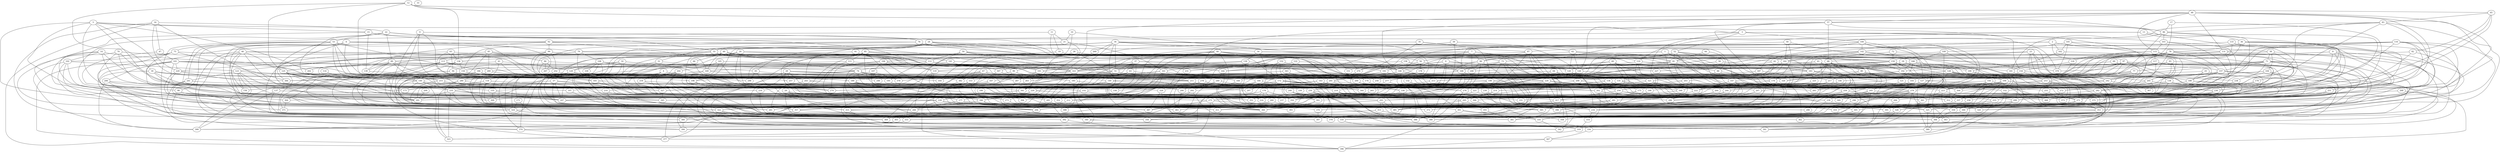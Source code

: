 strict graph "gnp_random_graph(400,0.015)" {
0;
1;
2;
3;
4;
5;
6;
7;
8;
9;
10;
11;
12;
13;
14;
15;
16;
17;
18;
19;
20;
21;
22;
23;
24;
25;
26;
27;
28;
29;
30;
31;
32;
33;
34;
35;
36;
37;
38;
39;
40;
41;
42;
43;
44;
45;
46;
47;
48;
49;
50;
51;
52;
53;
54;
55;
56;
57;
58;
59;
60;
61;
62;
63;
64;
65;
66;
67;
68;
69;
70;
71;
72;
73;
74;
75;
76;
77;
78;
79;
80;
81;
82;
83;
84;
85;
86;
87;
88;
89;
90;
91;
92;
93;
94;
95;
96;
97;
98;
99;
100;
101;
102;
103;
104;
105;
106;
107;
108;
109;
110;
111;
112;
113;
114;
115;
116;
117;
118;
119;
120;
121;
122;
123;
124;
125;
126;
127;
128;
129;
130;
131;
132;
133;
134;
135;
136;
137;
138;
139;
140;
141;
142;
143;
144;
145;
146;
147;
148;
149;
150;
151;
152;
153;
154;
155;
156;
157;
158;
159;
160;
161;
162;
163;
164;
165;
166;
167;
168;
169;
170;
171;
172;
173;
174;
175;
176;
177;
178;
179;
180;
181;
182;
183;
184;
185;
186;
187;
188;
189;
190;
191;
192;
193;
194;
195;
196;
197;
198;
199;
200;
201;
202;
203;
204;
205;
206;
207;
208;
209;
210;
211;
212;
213;
214;
215;
216;
217;
218;
219;
220;
221;
222;
223;
224;
225;
226;
227;
228;
229;
230;
231;
232;
233;
234;
235;
236;
237;
238;
239;
240;
241;
242;
243;
244;
245;
246;
247;
248;
249;
250;
251;
252;
253;
254;
255;
256;
257;
258;
259;
260;
261;
262;
263;
264;
265;
266;
267;
268;
269;
270;
271;
272;
273;
274;
275;
276;
277;
278;
279;
280;
281;
282;
283;
284;
285;
286;
287;
288;
289;
290;
291;
292;
293;
294;
295;
296;
297;
298;
299;
300;
301;
302;
303;
304;
305;
306;
307;
308;
309;
310;
311;
312;
313;
314;
315;
316;
317;
318;
319;
320;
321;
322;
323;
324;
325;
326;
327;
328;
329;
330;
331;
332;
333;
334;
335;
336;
337;
338;
339;
340;
341;
342;
343;
344;
345;
346;
347;
348;
349;
350;
351;
352;
353;
354;
355;
356;
357;
358;
359;
360;
361;
362;
363;
364;
365;
366;
367;
368;
369;
370;
371;
372;
373;
374;
375;
376;
377;
378;
379;
380;
381;
382;
383;
384;
385;
386;
387;
388;
389;
390;
391;
392;
393;
394;
395;
396;
397;
398;
399;
0 -- 304  [is_available=True, prob="0.985954578125"];
0 -- 240  [is_available=True, prob="0.854734315713"];
0 -- 149  [is_available=True, prob="0.0810237381721"];
0 -- 151  [is_available=True, prob="1.0"];
0 -- 344  [is_available=True, prob="0.071118318397"];
0 -- 157  [is_available=True, prob="0.814334876849"];
1 -- 161  [is_available=True, prob="1.0"];
1 -- 293  [is_available=True, prob="0.205286204797"];
1 -- 234  [is_available=True, prob="1.0"];
1 -- 272  [is_available=True, prob="0.323558401017"];
1 -- 56  [is_available=True, prob="0.757348092774"];
1 -- 283  [is_available=True, prob="0.545379349377"];
2 -- 97  [is_available=True, prob="1.0"];
2 -- 162  [is_available=True, prob="1.0"];
2 -- 38  [is_available=True, prob="1.0"];
2 -- 168  [is_available=True, prob="0.575069320547"];
2 -- 270  [is_available=True, prob="0.218654364746"];
2 -- 310  [is_available=True, prob="0.886613507116"];
2 -- 88  [is_available=True, prob="0.487650475668"];
3 -- 100  [is_available=True, prob="0.654012836291"];
3 -- 103  [is_available=True, prob="0.29594562505"];
3 -- 274  [is_available=True, prob="0.862348009302"];
3 -- 52  [is_available=True, prob="0.621985541111"];
3 -- 212  [is_available=True, prob="0.0109280285533"];
3 -- 92  [is_available=True, prob="0.585950263199"];
4 -- 357  [is_available=True, prob="1.0"];
4 -- 300  [is_available=True, prob="0.663524168804"];
4 -- 399  [is_available=True, prob="0.650767049303"];
4 -- 370  [is_available=True, prob="0.71680995902"];
4 -- 275  [is_available=True, prob="0.777450846242"];
4 -- 149  [is_available=True, prob="0.103066518229"];
4 -- 247  [is_available=True, prob="0.213132804044"];
4 -- 218  [is_available=True, prob="1.0"];
5 -- 261  [is_available=True, prob="1.0"];
5 -- 327  [is_available=True, prob="1.0"];
5 -- 298  [is_available=True, prob="0.00627736321866"];
5 -- 15  [is_available=True, prob="0.924592325552"];
5 -- 381  [is_available=True, prob="0.890597402011"];
5 -- 154  [is_available=True, prob="0.283160990367"];
5 -- 346  [is_available=True, prob="1.0"];
5 -- 202  [is_available=True, prob="0.751921034693"];
6 -- 98  [is_available=True, prob="0.327780069472"];
6 -- 163  [is_available=True, prob="0.81003996847"];
6 -- 201  [is_available=True, prob="0.817296061639"];
6 -- 267  [is_available=True, prob="0.639736817167"];
6 -- 79  [is_available=True, prob="0.777382970566"];
6 -- 247  [is_available=True, prob="1.0"];
6 -- 156  [is_available=True, prob="0.780201802154"];
6 -- 221  [is_available=True, prob="0.02424781107"];
7 -- 96  [is_available=True, prob="0.148919980302"];
7 -- 290  [is_available=True, prob="0.961729606203"];
7 -- 298  [is_available=True, prob="0.5758103405"];
7 -- 395  [is_available=True, prob="0.259316913279"];
7 -- 213  [is_available=True, prob="1.0"];
7 -- 248  [is_available=True, prob="0.986483751795"];
7 -- 317  [is_available=True, prob="0.373127064558"];
8 -- 353  [is_available=True, prob="1.0"];
8 -- 73  [is_available=True, prob="1.0"];
8 -- 42  [is_available=True, prob="0.960033212081"];
8 -- 373  [is_available=True, prob="1.0"];
8 -- 282  [is_available=True, prob="0.639896981807"];
8 -- 251  [is_available=True, prob="0.910032485209"];
9 -- 196  [is_available=True, prob="1.0"];
9 -- 291  [is_available=True, prob="0.634746046101"];
9 -- 76  [is_available=True, prob="0.546925253522"];
9 -- 165  [is_available=True, prob="1.0"];
9 -- 301  [is_available=True, prob="0.950213073317"];
10 -- 332  [is_available=True, prob="1.0"];
10 -- 21  [is_available=True, prob="0.0326185026264"];
10 -- 247  [is_available=True, prob="0.650060292349"];
11 -- 19  [is_available=True, prob="1.0"];
11 -- 21  [is_available=True, prob="0.77348438782"];
11 -- 374  [is_available=True, prob="0.373096239259"];
11 -- 151  [is_available=True, prob="0.169545046343"];
12 -- 65  [is_available=True, prob="0.252748512674"];
12 -- 136  [is_available=True, prob="1.0"];
12 -- 170  [is_available=True, prob="0.206754319841"];
12 -- 86  [is_available=True, prob="1.0"];
12 -- 125  [is_available=True, prob="1.0"];
12 -- 30  [is_available=True, prob="0.580599944125"];
13 -- 272  [is_available=True, prob="0.807755874829"];
13 -- 74  [is_available=True, prob="0.657571697339"];
13 -- 36  [is_available=True, prob="0.949796608632"];
13 -- 110  [is_available=True, prob="1.0"];
14 -- 386  [is_available=True, prob="0.059994318977"];
14 -- 102  [is_available=True, prob="0.259689101323"];
14 -- 173  [is_available=True, prob="0.109334708033"];
14 -- 274  [is_available=True, prob="0.666238099661"];
14 -- 215  [is_available=True, prob="0.258420399005"];
14 -- 383  [is_available=True, prob="0.0640733195524"];
15 -- 379  [is_available=True, prob="0.996659204072"];
15 -- 388  [is_available=True, prob="0.524984888152"];
15 -- 139  [is_available=True, prob="0.724908998522"];
15 -- 92  [is_available=True, prob="0.733251516835"];
16 -- 229  [is_available=True, prob="0.365592427185"];
16 -- 392  [is_available=True, prob="0.834243519757"];
16 -- 396  [is_available=True, prob="0.27929890631"];
16 -- 47  [is_available=True, prob="0.324572956496"];
16 -- 274  [is_available=True, prob="0.0118410827699"];
16 -- 22  [is_available=True, prob="0.495547217271"];
17 -- 326  [is_available=True, prob="0.136156298159"];
17 -- 86  [is_available=True, prob="0.54222100566"];
17 -- 349  [is_available=True, prob="0.731058883753"];
18 -- 128  [is_available=True, prob="0.372845082014"];
18 -- 227  [is_available=True, prob="0.619372810796"];
18 -- 388  [is_available=True, prob="0.196231211184"];
18 -- 169  [is_available=True, prob="0.311961330006"];
18 -- 333  [is_available=True, prob="0.0849313174915"];
18 -- 51  [is_available=True, prob="0.494841610539"];
19 -- 106  [is_available=True, prob="0.901199996519"];
19 -- 159  [is_available=True, prob="0.953225062769"];
20 -- 290  [is_available=True, prob="1.0"];
20 -- 199  [is_available=True, prob="1.0"];
20 -- 136  [is_available=True, prob="0.405532497083"];
20 -- 397  [is_available=True, prob="0.999617912596"];
20 -- 274  [is_available=True, prob="0.0349689124308"];
20 -- 184  [is_available=True, prob="0.963410305737"];
21 -- 271  [is_available=True, prob="0.0324921486989"];
21 -- 161  [is_available=True, prob="0.712055697063"];
21 -- 55  [is_available=True, prob="0.789940958781"];
22 -- 192  [is_available=True, prob="0.858132052803"];
22 -- 325  [is_available=True, prob="1.0"];
22 -- 140  [is_available=True, prob="0.983556714225"];
22 -- 53  [is_available=True, prob="0.384060960786"];
22 -- 55  [is_available=True, prob="0.346283830344"];
22 -- 89  [is_available=True, prob="0.255796039415"];
22 -- 90  [is_available=True, prob="0.862475451876"];
23 -- 68  [is_available=True, prob="0.529304024014"];
23 -- 389  [is_available=True, prob="1.0"];
23 -- 234  [is_available=True, prob="0.0314041579107"];
23 -- 398  [is_available=True, prob="0.443180501225"];
23 -- 81  [is_available=True, prob="1.0"];
23 -- 242  [is_available=True, prob="0.519675619773"];
24 -- 192  [is_available=True, prob="0.287463486181"];
24 -- 200  [is_available=True, prob="1.0"];
24 -- 365  [is_available=True, prob="0.368598424638"];
24 -- 208  [is_available=True, prob="0.816758708567"];
24 -- 55  [is_available=True, prob="0.454329162137"];
24 -- 155  [is_available=True, prob="0.493128138533"];
24 -- 31  [is_available=True, prob="1.0"];
25 -- 396  [is_available=True, prob="0.315678053749"];
25 -- 211  [is_available=True, prob="0.856210609311"];
25 -- 188  [is_available=True, prob="0.198701150303"];
25 -- 205  [is_available=True, prob="0.797515911415"];
26 -- 56  [is_available=True, prob="1.0"];
26 -- 369  [is_available=True, prob="0.381270279648"];
26 -- 354  [is_available=True, prob="0.493620592896"];
26 -- 293  [is_available=True, prob="0.506350469286"];
26 -- 382  [is_available=True, prob="0.77003215947"];
27 -- 224  [is_available=True, prob="0.408141591782"];
27 -- 294  [is_available=True, prob="0.536747182382"];
27 -- 173  [is_available=True, prob="0.68871787135"];
27 -- 230  [is_available=True, prob="0.977492679608"];
27 -- 247  [is_available=True, prob="0.65805430695"];
28 -- 257  [is_available=True, prob="0.35867161066"];
28 -- 387  [is_available=True, prob="0.82776331181"];
28 -- 389  [is_available=True, prob="0.184642014307"];
28 -- 232  [is_available=True, prob="0.707854968658"];
28 -- 278  [is_available=True, prob="1.0"];
28 -- 376  [is_available=True, prob="0.481702527493"];
28 -- 377  [is_available=True, prob="0.718700805681"];
29 -- 372  [is_available=True, prob="1.0"];
29 -- 356  [is_available=True, prob="1.0"];
29 -- 293  [is_available=True, prob="0.917425764076"];
29 -- 333  [is_available=True, prob="0.439542606181"];
30 -- 384  [is_available=True, prob="0.782733978052"];
30 -- 228  [is_available=True, prob="0.937429063494"];
30 -- 297  [is_available=True, prob="0.3937421757"];
30 -- 246  [is_available=True, prob="0.6555760827"];
30 -- 380  [is_available=True, prob="0.461300567692"];
31 -- 356  [is_available=True, prob="0.116370281487"];
31 -- 74  [is_available=True, prob="0.761018754352"];
31 -- 324  [is_available=True, prob="0.510430682308"];
32 -- 384  [is_available=True, prob="1.0"];
32 -- 387  [is_available=True, prob="0.349883999069"];
32 -- 252  [is_available=True, prob="1.0"];
32 -- 51  [is_available=True, prob="0.775352497204"];
32 -- 380  [is_available=True, prob="0.16867948143"];
32 -- 253  [is_available=True, prob="1.0"];
32 -- 94  [is_available=True, prob="0.26222627452"];
34 -- 163  [is_available=True, prob="0.07885463054"];
34 -- 147  [is_available=True, prob="0.0476821071193"];
34 -- 269  [is_available=True, prob="1.0"];
34 -- 366  [is_available=True, prob="0.786239110352"];
34 -- 79  [is_available=True, prob="0.131649259625"];
34 -- 242  [is_available=True, prob="0.0467920864791"];
34 -- 51  [is_available=True, prob="0.205127337611"];
34 -- 54  [is_available=True, prob="0.881177369306"];
34 -- 312  [is_available=True, prob="0.67060747704"];
34 -- 196  [is_available=True, prob="1.0"];
34 -- 126  [is_available=True, prob="0.915479136787"];
34 -- 95  [is_available=True, prob="0.0239563037069"];
35 -- 90  [is_available=True, prob="1.0"];
35 -- 131  [is_available=True, prob="0.395712431738"];
35 -- 357  [is_available=True, prob="0.263544179082"];
35 -- 198  [is_available=True, prob="0.618099367423"];
36 -- 256  [is_available=True, prob="0.296452368018"];
36 -- 78  [is_available=True, prob="0.210322135594"];
36 -- 368  [is_available=True, prob="0.280575477396"];
36 -- 337  [is_available=True, prob="0.10343445697"];
36 -- 381  [is_available=True, prob="0.14219983623"];
37 -- 227  [is_available=True, prob="0.0713655857508"];
37 -- 163  [is_available=True, prob="0.376951397117"];
37 -- 134  [is_available=True, prob="0.143481933047"];
37 -- 43  [is_available=True, prob="1.0"];
37 -- 306  [is_available=True, prob="1.0"];
37 -- 51  [is_available=True, prob="0.78855832189"];
37 -- 181  [is_available=True, prob="0.420987805166"];
37 -- 285  [is_available=True, prob="0.734199249396"];
38 -- 358  [is_available=True, prob="0.444103058577"];
38 -- 199  [is_available=True, prob="0.252186181012"];
38 -- 104  [is_available=True, prob="0.0383665211549"];
38 -- 71  [is_available=True, prob="1.0"];
38 -- 179  [is_available=True, prob="0.884265285021"];
39 -- 185  [is_available=True, prob="1.0"];
39 -- 62  [is_available=True, prob="0.394067182805"];
39 -- 265  [is_available=True, prob="0.956158607407"];
40 -- 294  [is_available=True, prob="0.544964365254"];
40 -- 360  [is_available=True, prob="0.475895703055"];
40 -- 329  [is_available=True, prob="0.478740927639"];
40 -- 42  [is_available=True, prob="1.0"];
40 -- 338  [is_available=True, prob="0.0960633853369"];
40 -- 174  [is_available=True, prob="0.690681860899"];
40 -- 81  [is_available=True, prob="0.474010295706"];
40 -- 306  [is_available=True, prob="0.308287065378"];
40 -- 247  [is_available=True, prob="0.387562880506"];
40 -- 346  [is_available=True, prob="0.742424912297"];
41 -- 280  [is_available=True, prob="1.0"];
41 -- 129  [is_available=True, prob="0.836416113928"];
41 -- 352  [is_available=True, prob="0.57187314419"];
41 -- 263  [is_available=True, prob="0.271991810897"];
42 -- 337  [is_available=True, prob="0.916536605297"];
42 -- 208  [is_available=True, prob="0.471175054699"];
42 -- 277  [is_available=True, prob="1.0"];
42 -- 168  [is_available=True, prob="0.954391478507"];
43 -- 365  [is_available=True, prob="0.349074014717"];
43 -- 203  [is_available=True, prob="1.0"];
43 -- 340  [is_available=True, prob="0.856888174595"];
43 -- 285  [is_available=True, prob="1.0"];
44 -- 88  [is_available=True, prob="0.998875462108"];
44 -- 81  [is_available=True, prob="1.0"];
45 -- 88  [is_available=True, prob="0.495595987131"];
45 -- 289  [is_available=True, prob="0.93243107799"];
45 -- 123  [is_available=True, prob="0.347861266276"];
45 -- 84  [is_available=True, prob="1.0"];
45 -- 291  [is_available=True, prob="0.608930604571"];
46 -- 322  [is_available=True, prob="0.235102222703"];
46 -- 356  [is_available=True, prob="0.604586588306"];
46 -- 170  [is_available=True, prob="0.906563650131"];
46 -- 110  [is_available=True, prob="1.0"];
46 -- 398  [is_available=True, prob="1.0"];
46 -- 125  [is_available=True, prob="0.522686202426"];
46 -- 318  [is_available=True, prob="0.247015077351"];
46 -- 319  [is_available=True, prob="0.135082863263"];
47 -- 98  [is_available=True, prob="0.214975525035"];
47 -- 101  [is_available=True, prob="0.24788816987"];
48 -- 131  [is_available=True, prob="1.0"];
48 -- 328  [is_available=True, prob="0.793363897516"];
48 -- 233  [is_available=True, prob="0.412125162238"];
48 -- 366  [is_available=True, prob="1.0"];
48 -- 115  [is_available=True, prob="0.794641052456"];
48 -- 148  [is_available=True, prob="0.785488423108"];
48 -- 341  [is_available=True, prob="0.605757349522"];
48 -- 57  [is_available=True, prob="0.329523592324"];
49 -- 66  [is_available=True, prob="0.620133116575"];
49 -- 374  [is_available=True, prob="1.0"];
49 -- 326  [is_available=True, prob="0.802855914892"];
49 -- 169  [is_available=True, prob="1.0"];
49 -- 74  [is_available=True, prob="0.236813247016"];
49 -- 182  [is_available=True, prob="0.0188479039864"];
49 -- 220  [is_available=True, prob="0.875604087943"];
50 -- 170  [is_available=True, prob="1.0"];
50 -- 182  [is_available=True, prob="0.17818368016"];
50 -- 166  [is_available=True, prob="0.86444477166"];
50 -- 87  [is_available=True, prob="0.526146402946"];
51 -- 160  [is_available=True, prob="0.599356965184"];
51 -- 197  [is_available=True, prob="0.254584673127"];
51 -- 263  [is_available=True, prob="1.0"];
51 -- 201  [is_available=True, prob="0.0435573787156"];
52 -- 256  [is_available=True, prob="0.723327251494"];
52 -- 290  [is_available=True, prob="0.797878398463"];
52 -- 326  [is_available=True, prob="0.174393260545"];
52 -- 360  [is_available=True, prob="0.0316234611863"];
52 -- 365  [is_available=True, prob="0.00810532354662"];
52 -- 81  [is_available=True, prob="1.0"];
52 -- 213  [is_available=True, prob="1.0"];
52 -- 183  [is_available=True, prob="1.0"];
53 -- 326  [is_available=True, prob="0.889819246595"];
53 -- 75  [is_available=True, prob="0.705597364202"];
53 -- 241  [is_available=True, prob="1.0"];
53 -- 338  [is_available=True, prob="0.759426144409"];
53 -- 150  [is_available=True, prob="0.632170735827"];
53 -- 280  [is_available=True, prob="0.704919812141"];
53 -- 217  [is_available=True, prob="0.726266650542"];
53 -- 190  [is_available=True, prob="0.233772172634"];
53 -- 287  [is_available=True, prob="1.0"];
54 -- 224  [is_available=True, prob="1.0"];
54 -- 379  [is_available=True, prob="0.34624559128"];
54 -- 130  [is_available=True, prob="0.415064662371"];
54 -- 270  [is_available=True, prob="1.0"];
55 -- 182  [is_available=True, prob="0.390422539065"];
55 -- 307  [is_available=True, prob="0.453555374683"];
55 -- 171  [is_available=True, prob="0.161617836275"];
55 -- 211  [is_available=True, prob="0.0497669307169"];
55 -- 119  [is_available=True, prob="0.19804983324"];
55 -- 89  [is_available=True, prob="0.42595632146"];
55 -- 125  [is_available=True, prob="0.570921672808"];
55 -- 229  [is_available=True, prob="0.908821369271"];
56 -- 168  [is_available=True, prob="0.80962269194"];
56 -- 178  [is_available=True, prob="1.0"];
56 -- 143  [is_available=True, prob="0.936479640882"];
57 -- 68  [is_available=True, prob="0.740463314159"];
57 -- 278  [is_available=True, prob="0.254551019112"];
57 -- 170  [is_available=True, prob="1.0"];
57 -- 86  [is_available=True, prob="1.0"];
57 -- 126  [is_available=True, prob="1.0"];
57 -- 223  [is_available=True, prob="0.44190477056"];
58 -- 174  [is_available=True, prob="0.03119108911"];
58 -- 183  [is_available=True, prob="0.64702927701"];
59 -- 112  [is_available=True, prob="0.175227158751"];
59 -- 256  [is_available=True, prob="0.00721537507311"];
59 -- 266  [is_available=True, prob="0.965798655006"];
59 -- 163  [is_available=True, prob="0.754983838904"];
59 -- 211  [is_available=True, prob="0.042927985631"];
60 -- 262  [is_available=True, prob="0.724285203106"];
60 -- 295  [is_available=True, prob="1.0"];
60 -- 277  [is_available=True, prob="0.985163501133"];
60 -- 120  [is_available=True, prob="0.773135589525"];
60 -- 346  [is_available=True, prob="0.892056565088"];
60 -- 381  [is_available=True, prob="0.763794992343"];
60 -- 222  [is_available=True, prob="1.0"];
61 -- 291  [is_available=True, prob="0.628882107429"];
61 -- 230  [is_available=True, prob="1.0"];
61 -- 361  [is_available=True, prob="0.362333601045"];
61 -- 119  [is_available=True, prob="0.754312978979"];
61 -- 376  [is_available=True, prob="1.0"];
61 -- 283  [is_available=True, prob="0.751157147178"];
62 -- 81  [is_available=True, prob="0.675918950994"];
62 -- 147  [is_available=True, prob="1.0"];
62 -- 120  [is_available=True, prob="0.00490803744502"];
62 -- 153  [is_available=True, prob="1.0"];
62 -- 126  [is_available=True, prob="0.214356606523"];
63 -- 136  [is_available=True, prob="0.78597660078"];
63 -- 73  [is_available=True, prob="0.931966053974"];
63 -- 388  [is_available=True, prob="0.916210394068"];
63 -- 286  [is_available=True, prob="0.0796635198623"];
63 -- 94  [is_available=True, prob="0.551438614752"];
64 -- 337  [is_available=True, prob="0.347695769681"];
64 -- 221  [is_available=True, prob="1.0"];
64 -- 348  [is_available=True, prob="0.513854892546"];
64 -- 173  [is_available=True, prob="0.317062102153"];
64 -- 127  [is_available=True, prob="0.0179688214789"];
65 -- 236  [is_available=True, prob="0.282897824965"];
65 -- 82  [is_available=True, prob="0.538651864675"];
65 -- 83  [is_available=True, prob="1.0"];
65 -- 284  [is_available=True, prob="0.662829804666"];
66 -- 243  [is_available=True, prob="1.0"];
67 -- 354  [is_available=True, prob="0.711408352326"];
67 -- 291  [is_available=True, prob="0.00531297447495"];
67 -- 331  [is_available=True, prob="0.253130704245"];
67 -- 387  [is_available=True, prob="0.779894706741"];
67 -- 184  [is_available=True, prob="0.0929516751616"];
67 -- 153  [is_available=True, prob="0.264101639698"];
67 -- 382  [is_available=True, prob="0.743925182637"];
68 -- 224  [is_available=True, prob="0.0670949147813"];
68 -- 235  [is_available=True, prob="0.457646767142"];
68 -- 200  [is_available=True, prob="0.926649477842"];
68 -- 80  [is_available=True, prob="0.0307365503359"];
68 -- 306  [is_available=True, prob="1.0"];
68 -- 217  [is_available=True, prob="0.0410775569505"];
68 -- 318  [is_available=True, prob="1.0"];
69 -- 248  [is_available=True, prob="0.0600322517081"];
69 -- 361  [is_available=True, prob="0.455283844109"];
69 -- 242  [is_available=True, prob="0.944613942258"];
70 -- 112  [is_available=True, prob="1.0"];
70 -- 232  [is_available=True, prob="0.712547792099"];
70 -- 322  [is_available=True, prob="0.041094922167"];
70 -- 155  [is_available=True, prob="0.935461585079"];
70 -- 345  [is_available=True, prob="0.274908318415"];
71 -- 320  [is_available=True, prob="0.399137351391"];
71 -- 289  [is_available=True, prob="1.0"];
71 -- 356  [is_available=True, prob="0.811680297885"];
71 -- 332  [is_available=True, prob="0.438669231855"];
71 -- 300  [is_available=True, prob="0.624425411279"];
71 -- 77  [is_available=True, prob="1.0"];
71 -- 157  [is_available=True, prob="1.0"];
71 -- 312  [is_available=True, prob="0.303853667744"];
71 -- 253  [is_available=True, prob="0.428475081656"];
72 -- 183  [is_available=True, prob="0.114458636986"];
72 -- 254  [is_available=True, prob="1.0"];
72 -- 159  [is_available=True, prob="0.0228026708267"];
73 -- 386  [is_available=True, prob="0.0480603756485"];
73 -- 387  [is_available=True, prob="0.631078753961"];
73 -- 198  [is_available=True, prob="0.268159013334"];
73 -- 168  [is_available=True, prob="1.0"];
73 -- 248  [is_available=True, prob="0.568514612472"];
73 -- 381  [is_available=True, prob="0.0181467130969"];
74 -- 354  [is_available=True, prob="0.0237223513584"];
74 -- 195  [is_available=True, prob="0.0291055743463"];
74 -- 196  [is_available=True, prob="0.158054714034"];
74 -- 294  [is_available=True, prob="1.0"];
74 -- 398  [is_available=True, prob="0.714345366975"];
74 -- 208  [is_available=True, prob="0.17496349363"];
74 -- 242  [is_available=True, prob="0.266573239973"];
74 -- 250  [is_available=True, prob="0.00956342421514"];
75 -- 384  [is_available=True, prob="1.0"];
75 -- 102  [is_available=True, prob="0.76442657781"];
75 -- 239  [is_available=True, prob="0.741367487478"];
75 -- 183  [is_available=True, prob="1.0"];
75 -- 383  [is_available=True, prob="0.165135736925"];
76 -- 120  [is_available=True, prob="1.0"];
76 -- 316  [is_available=True, prob="0.0490307749017"];
76 -- 150  [is_available=True, prob="1.0"];
76 -- 87  [is_available=True, prob="0.19337231287"];
77 -- 316  [is_available=True, prob="1.0"];
77 -- 170  [is_available=True, prob="0.351795446652"];
77 -- 172  [is_available=True, prob="0.788195036346"];
78 -- 96  [is_available=True, prob="0.355596526236"];
78 -- 165  [is_available=True, prob="0.457304729206"];
78 -- 134  [is_available=True, prob="0.249148774872"];
78 -- 242  [is_available=True, prob="0.634450729658"];
78 -- 292  [is_available=True, prob="0.360077569052"];
78 -- 378  [is_available=True, prob="0.481703177446"];
78 -- 157  [is_available=True, prob="0.998519299392"];
78 -- 126  [is_available=True, prob="0.566114047439"];
79 -- 198  [is_available=True, prob="0.968961894502"];
79 -- 108  [is_available=True, prob="0.843231752757"];
79 -- 113  [is_available=True, prob="0.454593220508"];
79 -- 371  [is_available=True, prob="0.426098557089"];
79 -- 248  [is_available=True, prob="0.212437807278"];
80 -- 239  [is_available=True, prob="0.69648541504"];
80 -- 147  [is_available=True, prob="1.0"];
80 -- 245  [is_available=True, prob="0.750952116069"];
80 -- 217  [is_available=True, prob="0.186693626902"];
80 -- 121  [is_available=True, prob="0.0602517921242"];
81 -- 164  [is_available=True, prob="0.939561665302"];
81 -- 203  [is_available=True, prob="0.0319744622002"];
81 -- 190  [is_available=True, prob="0.234489820174"];
81 -- 374  [is_available=True, prob="1.0"];
81 -- 250  [is_available=True, prob="0.49507895542"];
81 -- 271  [is_available=True, prob="0.337564237326"];
81 -- 126  [is_available=True, prob="0.743592588065"];
82 -- 236  [is_available=True, prob="0.293607385"];
82 -- 182  [is_available=True, prob="1.0"];
82 -- 300  [is_available=True, prob="0.302300858227"];
83 -- 325  [is_available=True, prob="0.628384961593"];
83 -- 129  [is_available=True, prob="0.173624988702"];
83 -- 238  [is_available=True, prob="0.905741163318"];
83 -- 373  [is_available=True, prob="0.379718524892"];
83 -- 86  [is_available=True, prob="1.0"];
83 -- 222  [is_available=True, prob="0.726893847199"];
84 -- 267  [is_available=True, prob="1.0"];
84 -- 252  [is_available=True, prob="1.0"];
84 -- 222  [is_available=True, prob="0.766562566099"];
84 -- 95  [is_available=True, prob="0.576837396997"];
85 -- 321  [is_available=True, prob="0.0820303379474"];
85 -- 374  [is_available=True, prob="0.290728842619"];
85 -- 390  [is_available=True, prob="0.425882861731"];
85 -- 141  [is_available=True, prob="0.803747850816"];
85 -- 111  [is_available=True, prob="0.0867449718072"];
85 -- 243  [is_available=True, prob="0.843050159107"];
85 -- 148  [is_available=True, prob="1.0"];
85 -- 214  [is_available=True, prob="0.259173395226"];
85 -- 376  [is_available=True, prob="0.445757814046"];
85 -- 340  [is_available=True, prob="0.0393686903786"];
86 -- 103  [is_available=True, prob="0.940157866453"];
86 -- 361  [is_available=True, prob="0.422634528336"];
86 -- 146  [is_available=True, prob="0.64984010741"];
86 -- 181  [is_available=True, prob="0.436264258104"];
86 -- 309  [is_available=True, prob="1.0"];
87 -- 96  [is_available=True, prob="1.0"];
87 -- 328  [is_available=True, prob="0.573279942054"];
87 -- 234  [is_available=True, prob="0.616484247884"];
87 -- 276  [is_available=True, prob="0.932174230799"];
87 -- 342  [is_available=True, prob="0.745979257601"];
87 -- 252  [is_available=True, prob="0.183327852593"];
88 -- 263  [is_available=True, prob="0.868267151144"];
88 -- 234  [is_available=True, prob="0.68459686743"];
88 -- 368  [is_available=True, prob="0.528397065235"];
88 -- 319  [is_available=True, prob="0.890626235671"];
89 -- 163  [is_available=True, prob="1.0"];
89 -- 137  [is_available=True, prob="0.509056085094"];
89 -- 139  [is_available=True, prob="0.87640023712"];
89 -- 366  [is_available=True, prob="0.920965461934"];
89 -- 285  [is_available=True, prob="0.116365527157"];
89 -- 216  [is_available=True, prob="0.568291354378"];
89 -- 125  [is_available=True, prob="0.938087305671"];
90 -- 292  [is_available=True, prob="0.023756222368"];
90 -- 135  [is_available=True, prob="0.859158221094"];
90 -- 394  [is_available=True, prob="1.0"];
90 -- 153  [is_available=True, prob="0.750795783548"];
91 -- 112  [is_available=True, prob="0.853160593605"];
91 -- 323  [is_available=True, prob="0.406482805274"];
91 -- 119  [is_available=True, prob="0.436028752381"];
92 -- 99  [is_available=True, prob="0.521706210058"];
92 -- 169  [is_available=True, prob="1.0"];
92 -- 139  [is_available=True, prob="1.0"];
92 -- 396  [is_available=True, prob="0.554433476758"];
92 -- 142  [is_available=True, prob="1.0"];
93 -- 192  [is_available=True, prob="0.468052019778"];
93 -- 379  [is_available=True, prob="0.929178188217"];
93 -- 205  [is_available=True, prob="0.0743201872386"];
93 -- 262  [is_available=True, prob="1.0"];
93 -- 319  [is_available=True, prob="1.0"];
94 -- 257  [is_available=True, prob="0.0395265916831"];
94 -- 364  [is_available=True, prob="1.0"];
95 -- 228  [is_available=True, prob="0.751856450215"];
95 -- 298  [is_available=True, prob="1.0"];
95 -- 287  [is_available=True, prob="0.436857856279"];
96 -- 163  [is_available=True, prob="0.836170460001"];
96 -- 388  [is_available=True, prob="0.122318262271"];
96 -- 344  [is_available=True, prob="0.648573651204"];
96 -- 355  [is_available=True, prob="0.915329307496"];
96 -- 248  [is_available=True, prob="1.0"];
97 -- 256  [is_available=True, prob="0.691628006625"];
97 -- 311  [is_available=True, prob="0.824815984644"];
97 -- 164  [is_available=True, prob="0.592238370985"];
97 -- 294  [is_available=True, prob="1.0"];
97 -- 138  [is_available=True, prob="0.378774218625"];
97 -- 203  [is_available=True, prob="0.998710236142"];
97 -- 310  [is_available=True, prob="0.510927458761"];
97 -- 215  [is_available=True, prob="1.0"];
97 -- 280  [is_available=True, prob="0.272470358931"];
98 -- 291  [is_available=True, prob="0.64836599507"];
98 -- 390  [is_available=True, prob="0.247459477836"];
98 -- 309  [is_available=True, prob="1.0"];
99 -- 256  [is_available=True, prob="1.0"];
99 -- 384  [is_available=True, prob="1.0"];
99 -- 166  [is_available=True, prob="1.0"];
99 -- 252  [is_available=True, prob="0.674722717633"];
99 -- 221  [is_available=True, prob="0.928870211583"];
99 -- 159  [is_available=True, prob="0.469215643164"];
100 -- 356  [is_available=True, prob="0.511149315944"];
100 -- 262  [is_available=True, prob="0.939286333826"];
100 -- 140  [is_available=True, prob="0.195980191984"];
100 -- 142  [is_available=True, prob="0.901237908651"];
100 -- 239  [is_available=True, prob="0.617783812453"];
100 -- 148  [is_available=True, prob="0.939116833864"];
100 -- 187  [is_available=True, prob="0.700954888639"];
100 -- 127  [is_available=True, prob="0.262383260866"];
101 -- 289  [is_available=True, prob="0.652165642268"];
101 -- 226  [is_available=True, prob="1.0"];
101 -- 229  [is_available=True, prob="0.782306450546"];
101 -- 390  [is_available=True, prob="0.721226058036"];
101 -- 206  [is_available=True, prob="0.520424348867"];
101 -- 177  [is_available=True, prob="0.399967809338"];
101 -- 210  [is_available=True, prob="0.128761628484"];
101 -- 211  [is_available=True, prob="0.640773298866"];
101 -- 120  [is_available=True, prob="0.473619073167"];
102 -- 385  [is_available=True, prob="0.382856467041"];
102 -- 322  [is_available=True, prob="0.440215957317"];
102 -- 324  [is_available=True, prob="0.517933707109"];
102 -- 399  [is_available=True, prob="0.63351622356"];
102 -- 123  [is_available=True, prob="0.469387631345"];
103 -- 115  [is_available=True, prob="0.0424282860226"];
103 -- 188  [is_available=True, prob="0.996388210916"];
103 -- 207  [is_available=True, prob="0.81085688586"];
104 -- 388  [is_available=True, prob="0.137172794093"];
104 -- 359  [is_available=True, prob="0.357522407547"];
104 -- 135  [is_available=True, prob="0.783179044728"];
104 -- 127  [is_available=True, prob="0.24974298046"];
104 -- 255  [is_available=True, prob="0.31172654557"];
105 -- 162  [is_available=True, prob="1.0"];
105 -- 379  [is_available=True, prob="0.829650746852"];
105 -- 395  [is_available=True, prob="0.826155889545"];
105 -- 109  [is_available=True, prob="1.0"];
105 -- 247  [is_available=True, prob="0.344859218803"];
106 -- 320  [is_available=True, prob="0.795563903783"];
106 -- 193  [is_available=True, prob="0.704195113534"];
106 -- 261  [is_available=True, prob="0.762280948053"];
106 -- 263  [is_available=True, prob="0.89432512542"];
106 -- 107  [is_available=True, prob="1.0"];
106 -- 274  [is_available=True, prob="0.276963510745"];
107 -- 376  [is_available=True, prob="0.0494450533469"];
107 -- 315  [is_available=True, prob="0.102868036383"];
107 -- 302  [is_available=True, prob="0.388593325397"];
107 -- 246  [is_available=True, prob="0.96527899378"];
108 -- 129  [is_available=True, prob="1.0"];
108 -- 262  [is_available=True, prob="0.000189763953109"];
108 -- 360  [is_available=True, prob="1.0"];
108 -- 339  [is_available=True, prob="0.421441333195"];
108 -- 118  [is_available=True, prob="0.818078298566"];
108 -- 126  [is_available=True, prob="1.0"];
109 -- 259  [is_available=True, prob="1.0"];
109 -- 300  [is_available=True, prob="0.312517354452"];
109 -- 166  [is_available=True, prob="0.389579569768"];
109 -- 231  [is_available=True, prob="1.0"];
110 -- 199  [is_available=True, prob="1.0"];
110 -- 175  [is_available=True, prob="0.468542983327"];
110 -- 148  [is_available=True, prob="1.0"];
110 -- 188  [is_available=True, prob="0.606463146211"];
110 -- 190  [is_available=True, prob="0.768295348277"];
111 -- 256  [is_available=True, prob="0.857497857128"];
111 -- 346  [is_available=True, prob="0.494112052515"];
111 -- 267  [is_available=True, prob="0.529142065286"];
112 -- 164  [is_available=True, prob="0.335621912294"];
112 -- 231  [is_available=True, prob="0.82115062636"];
112 -- 195  [is_available=True, prob="0.0482087752268"];
112 -- 377  [is_available=True, prob="0.421978893523"];
112 -- 217  [is_available=True, prob="0.893829677657"];
113 -- 160  [is_available=True, prob="0.260367141541"];
113 -- 324  [is_available=True, prob="0.746230358105"];
113 -- 186  [is_available=True, prob="0.899547760912"];
113 -- 315  [is_available=True, prob="0.051116149749"];
113 -- 383  [is_available=True, prob="1.0"];
114 -- 327  [is_available=True, prob="1.0"];
114 -- 215  [is_available=True, prob="1.0"];
115 -- 160  [is_available=True, prob="0.663684507739"];
115 -- 296  [is_available=True, prob="0.707121218074"];
115 -- 117  [is_available=True, prob="0.467311241862"];
115 -- 124  [is_available=True, prob="0.497632119273"];
115 -- 317  [is_available=True, prob="0.627363269039"];
116 -- 224  [is_available=True, prob="0.0443942401174"];
116 -- 320  [is_available=True, prob="0.157397375734"];
116 -- 131  [is_available=True, prob="0.461794496189"];
116 -- 360  [is_available=True, prob="1.0"];
116 -- 299  [is_available=True, prob="0.149523974355"];
116 -- 387  [is_available=True, prob="0.996332630778"];
116 -- 279  [is_available=True, prob="0.323930515613"];
116 -- 221  [is_available=True, prob="0.81700835612"];
117 -- 386  [is_available=True, prob="0.1632711185"];
117 -- 150  [is_available=True, prob="1.0"];
117 -- 234  [is_available=True, prob="0.62232448872"];
117 -- 214  [is_available=True, prob="0.244560125934"];
117 -- 119  [is_available=True, prob="0.957648566578"];
118 -- 355  [is_available=True, prob="1.0"];
118 -- 330  [is_available=True, prob="0.75546174681"];
118 -- 323  [is_available=True, prob="0.394056228072"];
118 -- 335  [is_available=True, prob="0.688369616394"];
119 -- 295  [is_available=True, prob="1.0"];
119 -- 172  [is_available=True, prob="0.205291734168"];
119 -- 237  [is_available=True, prob="0.494539338119"];
119 -- 377  [is_available=True, prob="0.906068237721"];
120 -- 134  [is_available=True, prob="1.0"];
120 -- 146  [is_available=True, prob="1.0"];
121 -- 312  [is_available=True, prob="1.0"];
121 -- 245  [is_available=True, prob="0.29682156865"];
122 -- 200  [is_available=True, prob="1.0"];
122 -- 193  [is_available=True, prob="0.235200039929"];
122 -- 148  [is_available=True, prob="0.356662288989"];
122 -- 343  [is_available=True, prob="1.0"];
123 -- 385  [is_available=True, prob="0.173585143314"];
123 -- 165  [is_available=True, prob="0.367806940118"];
123 -- 369  [is_available=True, prob="0.591679395676"];
123 -- 241  [is_available=True, prob="1.0"];
123 -- 249  [is_available=True, prob="0.456632123027"];
123 -- 156  [is_available=True, prob="0.740702353506"];
123 -- 351  [is_available=True, prob="1.0"];
124 -- 257  [is_available=True, prob="1.0"];
124 -- 154  [is_available=True, prob="0.666133962067"];
125 -- 228  [is_available=True, prob="1.0"];
125 -- 140  [is_available=True, prob="1.0"];
125 -- 173  [is_available=True, prob="0.747178619823"];
125 -- 399  [is_available=True, prob="0.142420751186"];
125 -- 273  [is_available=True, prob="0.572236224608"];
125 -- 174  [is_available=True, prob="0.102317849536"];
125 -- 346  [is_available=True, prob="0.469483140999"];
126 -- 321  [is_available=True, prob="0.331674085663"];
126 -- 201  [is_available=True, prob="0.253818324343"];
126 -- 226  [is_available=True, prob="0.706578114992"];
126 -- 213  [is_available=True, prob="1.0"];
127 -- 353  [is_available=True, prob="0.238357250296"];
127 -- 230  [is_available=True, prob="0.549918056739"];
127 -- 274  [is_available=True, prob="0.689941680764"];
127 -- 344  [is_available=True, prob="0.835004905006"];
128 -- 194  [is_available=True, prob="0.750168792179"];
128 -- 390  [is_available=True, prob="0.905297852336"];
128 -- 271  [is_available=True, prob="0.936400886575"];
128 -- 208  [is_available=True, prob="0.068037955191"];
128 -- 244  [is_available=True, prob="1.0"];
128 -- 249  [is_available=True, prob="0.07751921065"];
128 -- 319  [is_available=True, prob="0.208354777312"];
129 -- 194  [is_available=True, prob="0.409753308026"];
129 -- 388  [is_available=True, prob="0.781669507219"];
129 -- 214  [is_available=True, prob="0.409486913285"];
129 -- 315  [is_available=True, prob="0.878889383942"];
130 -- 307  [is_available=True, prob="0.740300536855"];
130 -- 163  [is_available=True, prob="0.912773272246"];
130 -- 276  [is_available=True, prob="1.0"];
130 -- 393  [is_available=True, prob="1.0"];
131 -- 362  [is_available=True, prob="1.0"];
131 -- 244  [is_available=True, prob="1.0"];
131 -- 382  [is_available=True, prob="0.134341783502"];
131 -- 159  [is_available=True, prob="0.133382420329"];
132 -- 244  [is_available=True, prob="0.943299706833"];
132 -- 254  [is_available=True, prob="0.799093596147"];
133 -- 184  [is_available=True, prob="1.0"];
133 -- 375  [is_available=True, prob="1.0"];
133 -- 142  [is_available=True, prob="0.2866597498"];
133 -- 271  [is_available=True, prob="0.60721176007"];
134 -- 258  [is_available=True, prob="0.702692449309"];
134 -- 295  [is_available=True, prob="0.964365980766"];
134 -- 175  [is_available=True, prob="1.0"];
134 -- 285  [is_available=True, prob="0.580734410994"];
135 -- 233  [is_available=True, prob="0.187151593014"];
135 -- 330  [is_available=True, prob="1.0"];
135 -- 275  [is_available=True, prob="0.0351085960959"];
135 -- 279  [is_available=True, prob="0.583002620421"];
136 -- 164  [is_available=True, prob="0.380764833104"];
136 -- 202  [is_available=True, prob="1.0"];
136 -- 239  [is_available=True, prob="0.491055902572"];
136 -- 150  [is_available=True, prob="0.39443835881"];
136 -- 311  [is_available=True, prob="1.0"];
137 -- 356  [is_available=True, prob="0.553505304269"];
137 -- 350  [is_available=True, prob="0.993779646342"];
137 -- 399  [is_available=True, prob="1.0"];
138 -- 258  [is_available=True, prob="0.942254036961"];
138 -- 271  [is_available=True, prob="0.367045139735"];
138 -- 272  [is_available=True, prob="1.0"];
138 -- 212  [is_available=True, prob="0.910429440141"];
138 -- 348  [is_available=True, prob="0.00240709768852"];
139 -- 224  [is_available=True, prob="0.952989655889"];
140 -- 197  [is_available=True, prob="0.885281744694"];
140 -- 230  [is_available=True, prob="0.479714123198"];
140 -- 235  [is_available=True, prob="0.0400098724204"];
140 -- 173  [is_available=True, prob="0.367388684978"];
140 -- 378  [is_available=True, prob="0.653667153665"];
141 -- 193  [is_available=True, prob="0.629745721131"];
141 -- 266  [is_available=True, prob="0.848920330745"];
141 -- 148  [is_available=True, prob="1.0"];
142 -- 299  [is_available=True, prob="1.0"];
142 -- 276  [is_available=True, prob="0.71114531563"];
142 -- 182  [is_available=True, prob="1.0"];
142 -- 154  [is_available=True, prob="0.83595461845"];
143 -- 297  [is_available=True, prob="0.355000530969"];
143 -- 332  [is_available=True, prob="0.332218924475"];
143 -- 285  [is_available=True, prob="0.024108230501"];
143 -- 312  [is_available=True, prob="0.927174556002"];
144 -- 385  [is_available=True, prob="0.252343532864"];
144 -- 258  [is_available=True, prob="0.920798378797"];
144 -- 391  [is_available=True, prob="0.887494526414"];
144 -- 366  [is_available=True, prob="0.0661332371227"];
144 -- 304  [is_available=True, prob="1.0"];
144 -- 214  [is_available=True, prob="0.942511566475"];
144 -- 223  [is_available=True, prob="1.0"];
145 -- 236  [is_available=True, prob="0.501901122734"];
145 -- 327  [is_available=True, prob="0.000987356980902"];
145 -- 204  [is_available=True, prob="0.60237552382"];
145 -- 286  [is_available=True, prob="0.859348857225"];
145 -- 191  [is_available=True, prob="1.0"];
146 -- 352  [is_available=True, prob="1.0"];
146 -- 155  [is_available=True, prob="0.476077721705"];
147 -- 304  [is_available=True, prob="0.756585059315"];
147 -- 362  [is_available=True, prob="0.689470010019"];
147 -- 335  [is_available=True, prob="0.780179708514"];
147 -- 281  [is_available=True, prob="0.22672798577"];
147 -- 222  [is_available=True, prob="0.832514555158"];
148 -- 160  [is_available=True, prob="0.186755200736"];
148 -- 331  [is_available=True, prob="0.357372883449"];
148 -- 280  [is_available=True, prob="0.476555644211"];
148 -- 253  [is_available=True, prob="1.0"];
149 -- 308  [is_available=True, prob="0.705162850927"];
149 -- 282  [is_available=True, prob="1.0"];
149 -- 390  [is_available=True, prob="0.0929786147124"];
150 -- 261  [is_available=True, prob="0.0999453569126"];
150 -- 359  [is_available=True, prob="1.0"];
150 -- 336  [is_available=True, prob="1.0"];
150 -- 185  [is_available=True, prob="0.567887412738"];
150 -- 189  [is_available=True, prob="0.857265205626"];
152 -- 240  [is_available=True, prob="0.93977324602"];
152 -- 164  [is_available=True, prob="0.0180346374246"];
152 -- 398  [is_available=True, prob="0.800162218314"];
152 -- 310  [is_available=True, prob="0.22664197037"];
152 -- 223  [is_available=True, prob="0.0328843333953"];
153 -- 156  [is_available=True, prob="1.0"];
153 -- 366  [is_available=True, prob="1.0"];
154 -- 194  [is_available=True, prob="0.741911115669"];
154 -- 238  [is_available=True, prob="1.0"];
154 -- 334  [is_available=True, prob="0.929579558491"];
155 -- 309  [is_available=True, prob="0.128510170059"];
155 -- 247  [is_available=True, prob="0.261787401002"];
157 -- 321  [is_available=True, prob="1.0"];
157 -- 266  [is_available=True, prob="0.650848636941"];
157 -- 335  [is_available=True, prob="1.0"];
157 -- 279  [is_available=True, prob="1.0"];
157 -- 188  [is_available=True, prob="0.885206865769"];
158 -- 168  [is_available=True, prob="0.845982550872"];
158 -- 248  [is_available=True, prob="0.641498883217"];
158 -- 212  [is_available=True, prob="0.125090525577"];
158 -- 270  [is_available=True, prob="0.456505297916"];
159 -- 192  [is_available=True, prob="0.618372563886"];
159 -- 193  [is_available=True, prob="1.0"];
159 -- 258  [is_available=True, prob="1.0"];
159 -- 325  [is_available=True, prob="1.0"];
159 -- 201  [is_available=True, prob="0.991697653663"];
159 -- 272  [is_available=True, prob="0.159253944039"];
159 -- 246  [is_available=True, prob="0.82662271593"];
159 -- 281  [is_available=True, prob="1.0"];
160 -- 360  [is_available=True, prob="0.938483300986"];
161 -- 228  [is_available=True, prob="0.0777779790295"];
161 -- 261  [is_available=True, prob="0.143136829221"];
161 -- 235  [is_available=True, prob="0.150746812039"];
161 -- 172  [is_available=True, prob="0.794048011206"];
161 -- 303  [is_available=True, prob="0.376667683779"];
161 -- 370  [is_available=True, prob="0.227029476968"];
161 -- 287  [is_available=True, prob="1.0"];
162 -- 332  [is_available=True, prob="0.651300165426"];
162 -- 181  [is_available=True, prob="0.681968553947"];
163 -- 167  [is_available=True, prob="0.446000938475"];
163 -- 369  [is_available=True, prob="0.761163517038"];
163 -- 277  [is_available=True, prob="0.288272426354"];
163 -- 220  [is_available=True, prob="0.925899700737"];
163 -- 287  [is_available=True, prob="0.142125483833"];
164 -- 333  [is_available=True, prob="1.0"];
164 -- 249  [is_available=True, prob="0.321854988365"];
165 -- 275  [is_available=True, prob="0.937920946571"];
165 -- 329  [is_available=True, prob="0.425239517808"];
166 -- 192  [is_available=True, prob="0.0848847040288"];
166 -- 199  [is_available=True, prob="1.0"];
166 -- 335  [is_available=True, prob="0.745958915434"];
166 -- 341  [is_available=True, prob="0.24981116773"];
166 -- 376  [is_available=True, prob="0.0320999772701"];
167 -- 216  [is_available=True, prob="0.816105769089"];
167 -- 210  [is_available=True, prob="1.0"];
167 -- 394  [is_available=True, prob="1.0"];
168 -- 195  [is_available=True, prob="0.647754453351"];
168 -- 226  [is_available=True, prob="0.680461925038"];
168 -- 177  [is_available=True, prob="0.154699988938"];
168 -- 373  [is_available=True, prob="1.0"];
168 -- 342  [is_available=True, prob="1.0"];
168 -- 189  [is_available=True, prob="0.474611986275"];
168 -- 351  [is_available=True, prob="0.231161316785"];
169 -- 295  [is_available=True, prob="0.605664954312"];
169 -- 327  [is_available=True, prob="0.806693520188"];
169 -- 205  [is_available=True, prob="0.313587283538"];
169 -- 213  [is_available=True, prob="0.180218654075"];
170 -- 288  [is_available=True, prob="0.699224730062"];
170 -- 232  [is_available=True, prob="0.569774687299"];
170 -- 282  [is_available=True, prob="0.235185291604"];
171 -- 324  [is_available=True, prob="0.93030022329"];
171 -- 342  [is_available=True, prob="0.512182530934"];
172 -- 260  [is_available=True, prob="0.968563855164"];
172 -- 262  [is_available=True, prob="0.391137894313"];
172 -- 232  [is_available=True, prob="0.570998200287"];
172 -- 265  [is_available=True, prob="0.817495830663"];
172 -- 176  [is_available=True, prob="0.945093815995"];
172 -- 296  [is_available=True, prob="0.133634652145"];
172 -- 356  [is_available=True, prob="0.220797812588"];
172 -- 348  [is_available=True, prob="1.0"];
172 -- 297  [is_available=True, prob="0.117982159832"];
174 -- 190  [is_available=True, prob="1.0"];
175 -- 273  [is_available=True, prob="0.230369514613"];
175 -- 299  [is_available=True, prob="0.0930769612497"];
175 -- 369  [is_available=True, prob="0.540459257628"];
176 -- 224  [is_available=True, prob="1.0"];
176 -- 228  [is_available=True, prob="0.579409892687"];
176 -- 260  [is_available=True, prob="1.0"];
176 -- 350  [is_available=True, prob="0.843419329227"];
176 -- 351  [is_available=True, prob="0.238045114567"];
177 -- 385  [is_available=True, prob="0.226093320183"];
177 -- 266  [is_available=True, prob="1.0"];
177 -- 310  [is_available=True, prob="0.962297504331"];
178 -- 314  [is_available=True, prob="0.769467657564"];
178 -- 213  [is_available=True, prob="0.444838320201"];
179 -- 304  [is_available=True, prob="0.196983211159"];
179 -- 349  [is_available=True, prob="0.199537424987"];
180 -- 352  [is_available=True, prob="1.0"];
181 -- 253  [is_available=True, prob="0.243068471345"];
182 -- 198  [is_available=True, prob="1.0"];
182 -- 300  [is_available=True, prob="1.0"];
182 -- 212  [is_available=True, prob="0.825694550575"];
182 -- 184  [is_available=True, prob="0.691028524024"];
182 -- 276  [is_available=True, prob="1.0"];
182 -- 191  [is_available=True, prob="1.0"];
183 -- 225  [is_available=True, prob="1.0"];
183 -- 259  [is_available=True, prob="0.458768085312"];
183 -- 389  [is_available=True, prob="0.492763020128"];
183 -- 296  [is_available=True, prob="1.0"];
183 -- 243  [is_available=True, prob="0.765138019958"];
183 -- 286  [is_available=True, prob="0.40381544774"];
184 -- 353  [is_available=True, prob="0.962807316268"];
184 -- 323  [is_available=True, prob="1.0"];
184 -- 207  [is_available=True, prob="0.305680929488"];
185 -- 265  [is_available=True, prob="0.365706893775"];
185 -- 396  [is_available=True, prob="0.94084509829"];
186 -- 256  [is_available=True, prob="0.916567179469"];
186 -- 219  [is_available=True, prob="0.115229607405"];
186 -- 291  [is_available=True, prob="0.371141061532"];
186 -- 319  [is_available=True, prob="1.0"];
187 -- 336  [is_available=True, prob="1.0"];
187 -- 211  [is_available=True, prob="1.0"];
188 -- 388  [is_available=True, prob="0.334428510041"];
188 -- 398  [is_available=True, prob="0.193843565178"];
188 -- 348  [is_available=True, prob="0.662774688862"];
189 -- 352  [is_available=True, prob="0.317211461665"];
189 -- 234  [is_available=True, prob="1.0"];
189 -- 344  [is_available=True, prob="0.966702939068"];
189 -- 318  [is_available=True, prob="0.680292400162"];
190 -- 381  [is_available=True, prob="0.973450063092"];
191 -- 279  [is_available=True, prob="0.711600513448"];
191 -- 277  [is_available=True, prob="0.179504919899"];
191 -- 201  [is_available=True, prob="0.663674224755"];
192 -- 256  [is_available=True, prob="1.0"];
192 -- 326  [is_available=True, prob="1.0"];
192 -- 316  [is_available=True, prob="0.77595732496"];
193 -- 198  [is_available=True, prob="0.626732065847"];
193 -- 333  [is_available=True, prob="0.703277717358"];
193 -- 287  [is_available=True, prob="0.0452359819722"];
194 -- 236  [is_available=True, prob="1.0"];
194 -- 365  [is_available=True, prob="0.346533601103"];
194 -- 239  [is_available=True, prob="0.258794014415"];
194 -- 304  [is_available=True, prob="0.440881645838"];
194 -- 348  [is_available=True, prob="0.325955697524"];
195 -- 344  [is_available=True, prob="0.0500996148891"];
196 -- 266  [is_available=True, prob="0.830996879134"];
196 -- 220  [is_available=True, prob="0.0751563863324"];
197 -- 397  [is_available=True, prob="0.944985467738"];
198 -- 234  [is_available=True, prob="0.566157934847"];
198 -- 214  [is_available=True, prob="1.0"];
198 -- 220  [is_available=True, prob="0.979538168882"];
198 -- 350  [is_available=True, prob="0.866698980806"];
198 -- 255  [is_available=True, prob="1.0"];
199 -- 365  [is_available=True, prob="0.713518030118"];
199 -- 373  [is_available=True, prob="0.357694932955"];
200 -- 386  [is_available=True, prob="0.712937199732"];
200 -- 398  [is_available=True, prob="0.284000982139"];
200 -- 336  [is_available=True, prob="0.660695245119"];
200 -- 372  [is_available=True, prob="0.258418048613"];
200 -- 348  [is_available=True, prob="0.524122399931"];
201 -- 254  [is_available=True, prob="0.669347604365"];
201 -- 344  [is_available=True, prob="1.0"];
201 -- 378  [is_available=True, prob="1.0"];
201 -- 220  [is_available=True, prob="0.826113076428"];
203 -- 383  [is_available=True, prob="0.690144841233"];
203 -- 221  [is_available=True, prob="0.624669157557"];
204 -- 322  [is_available=True, prob="0.063021268444"];
204 -- 369  [is_available=True, prob="0.194937870564"];
204 -- 386  [is_available=True, prob="0.0609295440111"];
204 -- 212  [is_available=True, prob="0.405745519022"];
204 -- 309  [is_available=True, prob="0.64855762007"];
204 -- 218  [is_available=True, prob="0.587914000071"];
204 -- 381  [is_available=True, prob="1.0"];
205 -- 295  [is_available=True, prob="0.601789504052"];
205 -- 299  [is_available=True, prob="0.347014924872"];
205 -- 282  [is_available=True, prob="0.0205227769996"];
205 -- 219  [is_available=True, prob="0.377133639803"];
205 -- 250  [is_available=True, prob="0.585816392861"];
206 -- 380  [is_available=True, prob="0.521725582402"];
206 -- 235  [is_available=True, prob="0.145195481615"];
206 -- 212  [is_available=True, prob="0.480333817454"];
206 -- 399  [is_available=True, prob="0.973028790013"];
207 -- 383  [is_available=True, prob="0.0332417951684"];
207 -- 286  [is_available=True, prob="0.0125534071872"];
208 -- 305  [is_available=True, prob="0.576412118999"];
208 -- 330  [is_available=True, prob="0.922975190261"];
209 -- 291  [is_available=True, prob="0.828300464866"];
210 -- 378  [is_available=True, prob="0.530126024489"];
210 -- 212  [is_available=True, prob="1.0"];
211 -- 262  [is_available=True, prob="1.0"];
211 -- 250  [is_available=True, prob="0.781278989627"];
211 -- 285  [is_available=True, prob="0.924756215107"];
212 -- 322  [is_available=True, prob="0.333664323925"];
212 -- 324  [is_available=True, prob="1.0"];
213 -- 327  [is_available=True, prob="1.0"];
213 -- 276  [is_available=True, prob="0.626778782307"];
214 -- 294  [is_available=True, prob="0.601081933492"];
214 -- 295  [is_available=True, prob="1.0"];
215 -- 357  [is_available=True, prob="1.0"];
215 -- 245  [is_available=True, prob="0.997163674121"];
215 -- 345  [is_available=True, prob="0.138742296699"];
215 -- 341  [is_available=True, prob="0.391228548107"];
216 -- 335  [is_available=True, prob="0.0916225650217"];
217 -- 386  [is_available=True, prob="1.0"];
217 -- 264  [is_available=True, prob="0.118734159524"];
217 -- 254  [is_available=True, prob="1.0"];
218 -- 240  [is_available=True, prob="0.162802537766"];
218 -- 303  [is_available=True, prob="1.0"];
219 -- 391  [is_available=True, prob="1.0"];
219 -- 349  [is_available=True, prob="0.329997047078"];
219 -- 239  [is_available=True, prob="0.113232399015"];
220 -- 322  [is_available=True, prob="0.304032098516"];
220 -- 294  [is_available=True, prob="0.202393264923"];
220 -- 295  [is_available=True, prob="0.119567381207"];
221 -- 293  [is_available=True, prob="0.786425336861"];
221 -- 237  [is_available=True, prob="1.0"];
221 -- 284  [is_available=True, prob="0.603409987427"];
222 -- 352  [is_available=True, prob="0.256718304638"];
223 -- 258  [is_available=True, prob="0.608427135821"];
223 -- 361  [is_available=True, prob="0.440289122011"];
223 -- 347  [is_available=True, prob="0.985628059396"];
224 -- 388  [is_available=True, prob="0.132055666538"];
225 -- 338  [is_available=True, prob="0.521750818831"];
226 -- 294  [is_available=True, prob="0.752320679251"];
226 -- 265  [is_available=True, prob="0.829469102919"];
226 -- 264  [is_available=True, prob="0.566432540506"];
226 -- 329  [is_available=True, prob="1.0"];
226 -- 358  [is_available=True, prob="0.364898210067"];
226 -- 317  [is_available=True, prob="0.483684157672"];
226 -- 361  [is_available=True, prob="0.87137793357"];
228 -- 294  [is_available=True, prob="0.129678732273"];
228 -- 328  [is_available=True, prob="0.368155065074"];
228 -- 234  [is_available=True, prob="0.897750583272"];
228 -- 266  [is_available=True, prob="1.0"];
228 -- 380  [is_available=True, prob="0.974014145203"];
229 -- 364  [is_available=True, prob="1.0"];
229 -- 371  [is_available=True, prob="0.310747989639"];
229 -- 276  [is_available=True, prob="0.812719180997"];
229 -- 382  [is_available=True, prob="0.418394311511"];
230 -- 395  [is_available=True, prob="1.0"];
230 -- 335  [is_available=True, prob="0.443895449001"];
231 -- 318  [is_available=True, prob="0.0130237650146"];
232 -- 360  [is_available=True, prob="1.0"];
232 -- 285  [is_available=True, prob="1.0"];
233 -- 315  [is_available=True, prob="0.262792517262"];
233 -- 395  [is_available=True, prob="0.288986394554"];
233 -- 334  [is_available=True, prob="1.0"];
234 -- 314  [is_available=True, prob="1.0"];
235 -- 291  [is_available=True, prob="1.0"];
235 -- 323  [is_available=True, prob="0.244960760287"];
235 -- 247  [is_available=True, prob="0.647296122159"];
235 -- 318  [is_available=True, prob="0.51948938319"];
235 -- 351  [is_available=True, prob="0.0935384105385"];
236 -- 373  [is_available=True, prob="0.687729462821"];
236 -- 312  [is_available=True, prob="0.416369469089"];
236 -- 286  [is_available=True, prob="0.844159040438"];
238 -- 345  [is_available=True, prob="0.45935976092"];
239 -- 325  [is_available=True, prob="0.764334574301"];
239 -- 369  [is_available=True, prob="0.860868352508"];
240 -- 386  [is_available=True, prob="0.920459592694"];
240 -- 397  [is_available=True, prob="1.0"];
240 -- 302  [is_available=True, prob="0.550510789906"];
240 -- 306  [is_available=True, prob="0.773157396529"];
240 -- 375  [is_available=True, prob="0.192941776341"];
241 -- 330  [is_available=True, prob="0.884256561622"];
241 -- 374  [is_available=True, prob="0.807321687884"];
241 -- 311  [is_available=True, prob="0.19839447441"];
242 -- 367  [is_available=True, prob="1.0"];
242 -- 274  [is_available=True, prob="0.447751362974"];
243 -- 290  [is_available=True, prob="0.176288825716"];
243 -- 334  [is_available=True, prob="0.469009761108"];
243 -- 244  [is_available=True, prob="1.0"];
243 -- 342  [is_available=True, prob="0.854024539988"];
244 -- 302  [is_available=True, prob="0.07622026977"];
244 -- 318  [is_available=True, prob="1.0"];
245 -- 288  [is_available=True, prob="0.81839834666"];
245 -- 322  [is_available=True, prob="0.208881480372"];
245 -- 358  [is_available=True, prob="0.981341643186"];
245 -- 331  [is_available=True, prob="0.684736942591"];
245 -- 337  [is_available=True, prob="0.534926757153"];
247 -- 288  [is_available=True, prob="0.83468961888"];
248 -- 388  [is_available=True, prob="0.366922730064"];
248 -- 311  [is_available=True, prob="1.0"];
249 -- 290  [is_available=True, prob="0.442384527261"];
249 -- 259  [is_available=True, prob="0.325555120816"];
249 -- 292  [is_available=True, prob="0.144352561566"];
250 -- 385  [is_available=True, prob="0.329959283162"];
250 -- 388  [is_available=True, prob="1.0"];
250 -- 391  [is_available=True, prob="0.953584991665"];
250 -- 368  [is_available=True, prob="0.63553718974"];
251 -- 373  [is_available=True, prob="0.492378976603"];
251 -- 398  [is_available=True, prob="0.248948967211"];
251 -- 359  [is_available=True, prob="0.795321103022"];
252 -- 359  [is_available=True, prob="0.330417408457"];
252 -- 373  [is_available=True, prob="0.415112085545"];
253 -- 271  [is_available=True, prob="0.948879792632"];
253 -- 310  [is_available=True, prob="1.0"];
253 -- 283  [is_available=True, prob="0.332347289924"];
253 -- 318  [is_available=True, prob="0.435359302343"];
253 -- 341  [is_available=True, prob="0.649634231481"];
254 -- 299  [is_available=True, prob="1.0"];
254 -- 281  [is_available=True, prob="0.610941504994"];
254 -- 317  [is_available=True, prob="0.568020118637"];
255 -- 368  [is_available=True, prob="0.99947783182"];
255 -- 373  [is_available=True, prob="0.977541470463"];
258 -- 385  [is_available=True, prob="0.244195919787"];
259 -- 398  [is_available=True, prob="0.307049693087"];
259 -- 271  [is_available=True, prob="0.0201703769234"];
259 -- 275  [is_available=True, prob="0.255402059872"];
260 -- 300  [is_available=True, prob="1.0"];
260 -- 261  [is_available=True, prob="1.0"];
262 -- 361  [is_available=True, prob="1.0"];
262 -- 314  [is_available=True, prob="0.400526624414"];
263 -- 300  [is_available=True, prob="0.330163294273"];
264 -- 286  [is_available=True, prob="1.0"];
264 -- 351  [is_available=True, prob="0.615821965348"];
265 -- 346  [is_available=True, prob="0.479709209768"];
268 -- 368  [is_available=True, prob="0.38289142373"];
268 -- 391  [is_available=True, prob="0.750883303744"];
269 -- 341  [is_available=True, prob="0.148206506773"];
270 -- 296  [is_available=True, prob="1.0"];
270 -- 351  [is_available=True, prob="0.608956331143"];
271 -- 353  [is_available=True, prob="0.909506518429"];
271 -- 305  [is_available=True, prob="0.103518362287"];
271 -- 328  [is_available=True, prob="0.705646245511"];
271 -- 370  [is_available=True, prob="1.0"];
272 -- 373  [is_available=True, prob="0.83970577613"];
272 -- 342  [is_available=True, prob="0.762367922259"];
273 -- 310  [is_available=True, prob="1.0"];
275 -- 359  [is_available=True, prob="1.0"];
275 -- 387  [is_available=True, prob="0.601897370222"];
275 -- 311  [is_available=True, prob="1.0"];
275 -- 377  [is_available=True, prob="0.96867109865"];
276 -- 388  [is_available=True, prob="0.0724102527591"];
276 -- 301  [is_available=True, prob="0.435207058613"];
277 -- 327  [is_available=True, prob="1.0"];
277 -- 301  [is_available=True, prob="0.260251438339"];
278 -- 345  [is_available=True, prob="0.413481120106"];
278 -- 344  [is_available=True, prob="0.916154074295"];
278 -- 283  [is_available=True, prob="0.258328957598"];
278 -- 383  [is_available=True, prob="0.970900183385"];
279 -- 386  [is_available=True, prob="1.0"];
279 -- 390  [is_available=True, prob="0.553642423055"];
279 -- 363  [is_available=True, prob="0.409958070161"];
279 -- 306  [is_available=True, prob="0.890625355593"];
279 -- 371  [is_available=True, prob="0.478267360546"];
279 -- 284  [is_available=True, prob="1.0"];
280 -- 291  [is_available=True, prob="0.013090684078"];
280 -- 324  [is_available=True, prob="0.331968696576"];
280 -- 327  [is_available=True, prob="1.0"];
281 -- 385  [is_available=True, prob="0.410893008274"];
281 -- 315  [is_available=True, prob="0.371039725639"];
282 -- 325  [is_available=True, prob="0.728137497369"];
282 -- 363  [is_available=True, prob="1.0"];
282 -- 296  [is_available=True, prob="0.840867274424"];
284 -- 395  [is_available=True, prob="0.389855021285"];
285 -- 392  [is_available=True, prob="0.363293520807"];
285 -- 308  [is_available=True, prob="0.0226921004049"];
287 -- 317  [is_available=True, prob="0.563003264317"];
289 -- 309  [is_available=True, prob="0.910989695593"];
289 -- 349  [is_available=True, prob="0.0600547123329"];
290 -- 383  [is_available=True, prob="0.486299044316"];
292 -- 394  [is_available=True, prob="1.0"];
292 -- 380  [is_available=True, prob="1.0"];
292 -- 318  [is_available=True, prob="0.681496013784"];
293 -- 385  [is_available=True, prob="0.646453519091"];
293 -- 381  [is_available=True, prob="1.0"];
293 -- 311  [is_available=True, prob="0.940265222147"];
293 -- 313  [is_available=True, prob="0.912527027056"];
294 -- 303  [is_available=True, prob="0.20051019483"];
295 -- 385  [is_available=True, prob="0.748620535877"];
295 -- 355  [is_available=True, prob="0.132289493563"];
295 -- 301  [is_available=True, prob="0.50885830505"];
296 -- 340  [is_available=True, prob="1.0"];
299 -- 359  [is_available=True, prob="0.683896352275"];
299 -- 396  [is_available=True, prob="1.0"];
299 -- 383  [is_available=True, prob="0.150204413238"];
300 -- 356  [is_available=True, prob="0.92782732307"];
301 -- 363  [is_available=True, prob="0.346775017323"];
301 -- 396  [is_available=True, prob="0.915229152899"];
301 -- 335  [is_available=True, prob="1.0"];
302 -- 360  [is_available=True, prob="1.0"];
302 -- 393  [is_available=True, prob="1.0"];
303 -- 374  [is_available=True, prob="0.280707582497"];
304 -- 312  [is_available=True, prob="1.0"];
305 -- 388  [is_available=True, prob="1.0"];
305 -- 318  [is_available=True, prob="1.0"];
306 -- 365  [is_available=True, prob="0.726801885544"];
307 -- 347  [is_available=True, prob="0.984015033724"];
307 -- 341  [is_available=True, prob="1.0"];
312 -- 320  [is_available=True, prob="0.592273749953"];
313 -- 392  [is_available=True, prob="0.363768459287"];
313 -- 358  [is_available=True, prob="1.0"];
314 -- 319  [is_available=True, prob="1.0"];
315 -- 386  [is_available=True, prob="0.151788736713"];
315 -- 391  [is_available=True, prob="1.0"];
316 -- 398  [is_available=True, prob="0.490359175683"];
317 -- 372  [is_available=True, prob="1.0"];
318 -- 334  [is_available=True, prob="1.0"];
319 -- 323  [is_available=True, prob="0.645222859436"];
321 -- 327  [is_available=True, prob="1.0"];
321 -- 378  [is_available=True, prob="0.349533930666"];
321 -- 348  [is_available=True, prob="0.568695471903"];
322 -- 369  [is_available=True, prob="0.275852220509"];
322 -- 378  [is_available=True, prob="0.0352234463038"];
324 -- 333  [is_available=True, prob="0.111854096402"];
324 -- 340  [is_available=True, prob="0.61076369901"];
325 -- 389  [is_available=True, prob="1.0"];
327 -- 345  [is_available=True, prob="0.564326499894"];
328 -- 391  [is_available=True, prob="0.0712204818034"];
328 -- 397  [is_available=True, prob="0.846598861953"];
328 -- 380  [is_available=True, prob="0.67369391663"];
329 -- 387  [is_available=True, prob="0.304395351572"];
329 -- 388  [is_available=True, prob="0.114840401452"];
332 -- 359  [is_available=True, prob="0.828626055692"];
332 -- 366  [is_available=True, prob="1.0"];
333 -- 399  [is_available=True, prob="0.722095013495"];
334 -- 347  [is_available=True, prob="1.0"];
335 -- 342  [is_available=True, prob="0.669422501788"];
336 -- 352  [is_available=True, prob="0.749776220339"];
336 -- 378  [is_available=True, prob="1.0"];
337 -- 360  [is_available=True, prob="0.772741629989"];
340 -- 391  [is_available=True, prob="0.958331481373"];
341 -- 364  [is_available=True, prob="0.879341032051"];
343 -- 384  [is_available=True, prob="0.50816514302"];
343 -- 388  [is_available=True, prob="1.0"];
346 -- 358  [is_available=True, prob="0.201894852438"];
346 -- 398  [is_available=True, prob="1.0"];
346 -- 357  [is_available=True, prob="0.944700028342"];
347 -- 396  [is_available=True, prob="1.0"];
348 -- 350  [is_available=True, prob="0.682455811584"];
353 -- 388  [is_available=True, prob="0.232514704473"];
355 -- 381  [is_available=True, prob="0.340336874409"];
357 -- 362  [is_available=True, prob="0.725360629511"];
357 -- 399  [is_available=True, prob="0.469744252803"];
359 -- 366  [is_available=True, prob="1.0"];
361 -- 391  [is_available=True, prob="0.953608990867"];
364 -- 371  [is_available=True, prob="1.0"];
366 -- 389  [is_available=True, prob="0.774492001484"];
370 -- 397  [is_available=True, prob="0.523860008944"];
374 -- 377  [is_available=True, prob="0.442132869413"];
380 -- 390  [is_available=True, prob="0.268398146753"];
382 -- 388  [is_available=True, prob="1.0"];
392 -- 396  [is_available=True, prob="1.0"];
}
